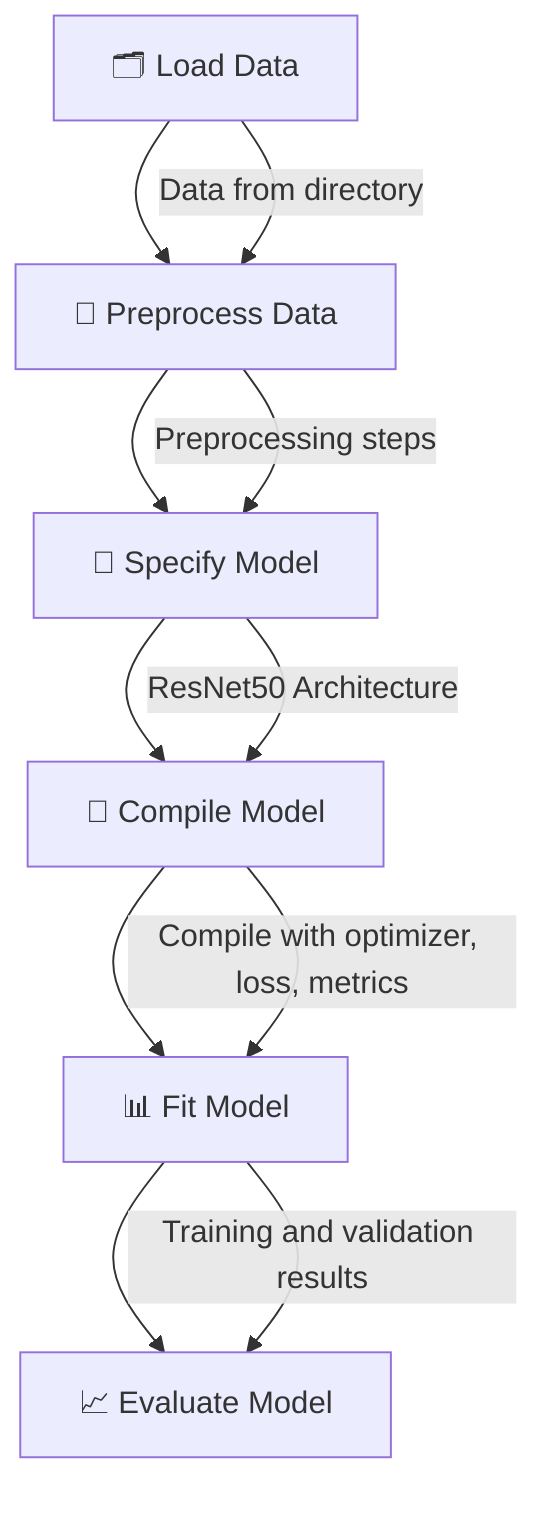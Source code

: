 flowchart TD
    A["🗂️ Load Data"] --> B["🧹 Preprocess Data"]
    B --> C["🧠 Specify Model"]
    C --> D["🔧 Compile Model"]
    D --> E["📊 Fit Model"]
    E --> F["📈 Evaluate Model"]
    
    A -->|Data from directory| B
    B -->|Preprocessing steps| C
    C -->|ResNet50 Architecture| D
    D -->|Compile with optimizer, loss, metrics| E
    E -->|Training and validation results| F